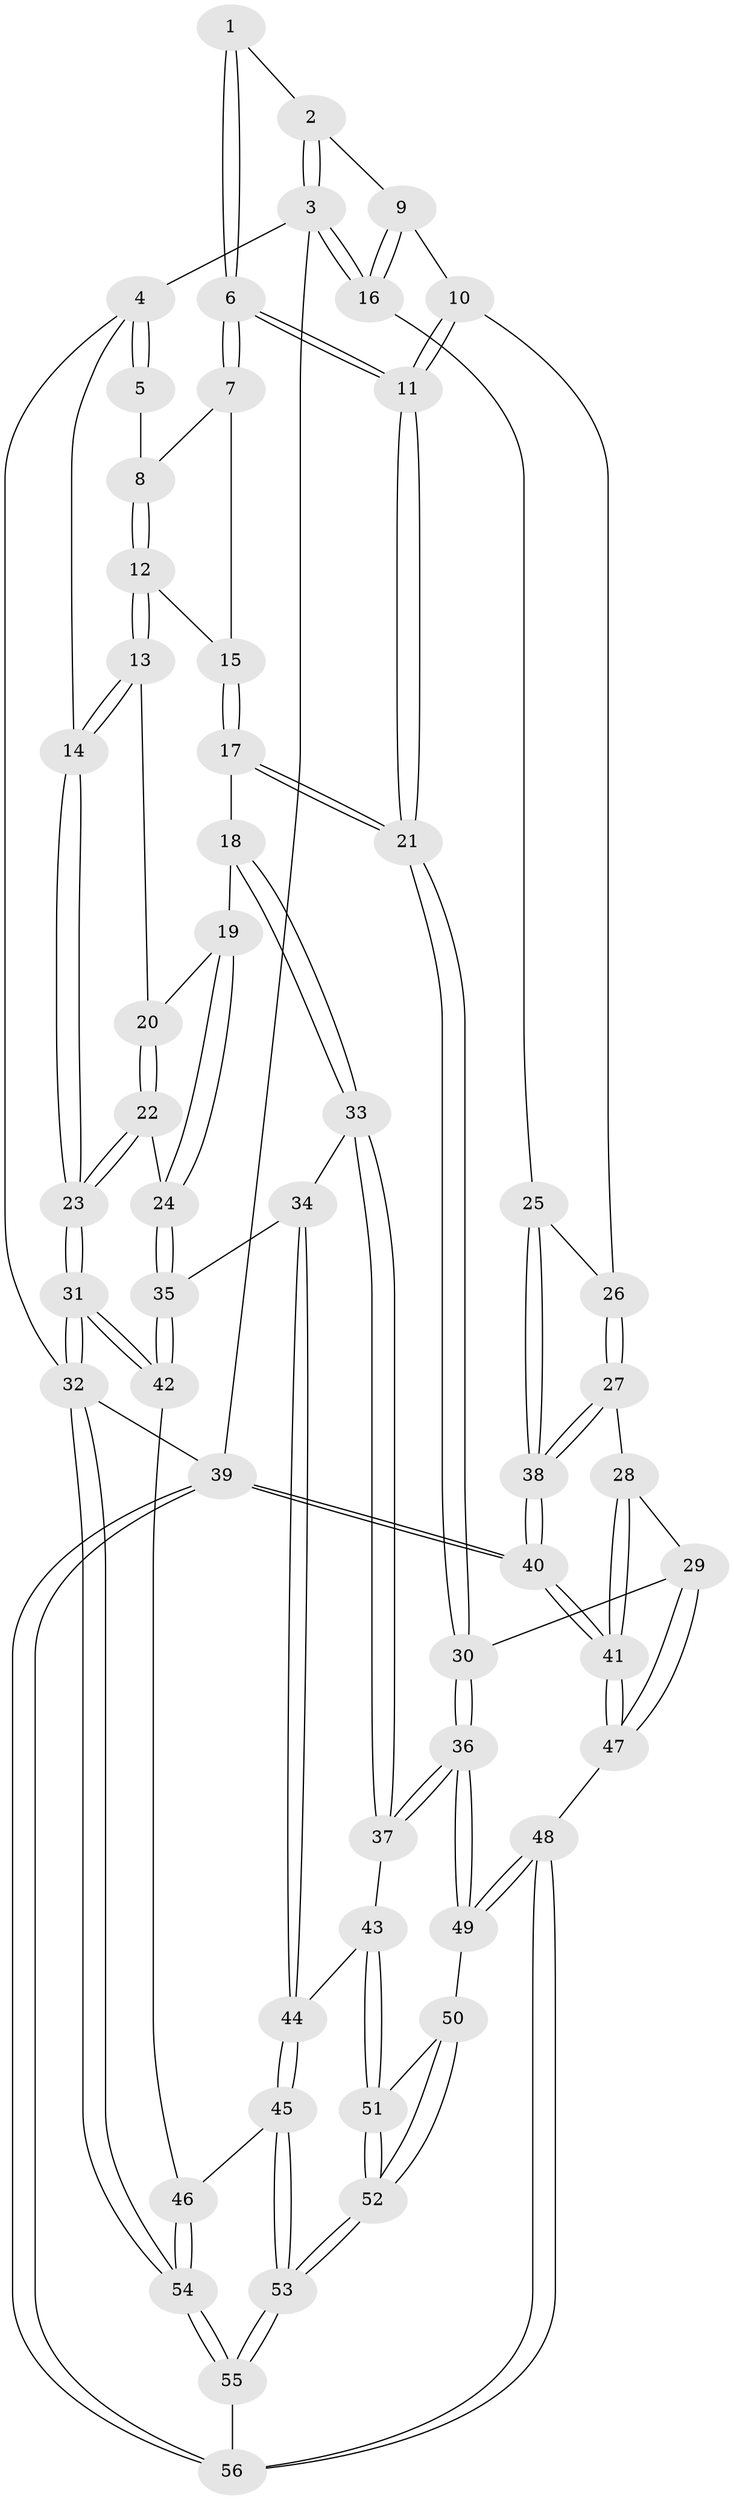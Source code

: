 // Generated by graph-tools (version 1.1) at 2025/03/03/09/25 03:03:16]
// undirected, 56 vertices, 137 edges
graph export_dot {
graph [start="1"]
  node [color=gray90,style=filled];
  1 [pos="+0.5469544816545332+0"];
  2 [pos="+0.6252793042405328+0"];
  3 [pos="+1+0"];
  4 [pos="+0+0"];
  5 [pos="+0.3012138040679877+0"];
  6 [pos="+0.5871362343761916+0.26747747372493863"];
  7 [pos="+0.3912457629480631+0.24957717895454123"];
  8 [pos="+0.31701669373343305+0.1982330295106841"];
  9 [pos="+0.8771883696687741+0.19328982505411962"];
  10 [pos="+0.7393283828486827+0.3397349169929055"];
  11 [pos="+0.6224049920419591+0.34798101244427015"];
  12 [pos="+0.2649478223503338+0.26461780294911724"];
  13 [pos="+0.09920904035622864+0.2932308910381537"];
  14 [pos="+0+0"];
  15 [pos="+0.324858181035305+0.3292437873837319"];
  16 [pos="+1+0.0056682519122534915"];
  17 [pos="+0.35510040873899107+0.4605513958707941"];
  18 [pos="+0.3439938834981074+0.46880774188134844"];
  19 [pos="+0.22402562254619668+0.4189082236417113"];
  20 [pos="+0.11328949861794682+0.32268767881944704"];
  21 [pos="+0.5935768425510993+0.40029102144577355"];
  22 [pos="+0.06485238112129403+0.5763036995225348"];
  23 [pos="+0+0.6116467635877442"];
  24 [pos="+0.09627680992592388+0.588022334378274"];
  25 [pos="+1+0.3569830691735516"];
  26 [pos="+0.8255352304441489+0.39775612816463796"];
  27 [pos="+0.8936496660058797+0.5589182474561764"];
  28 [pos="+0.8804906418038811+0.59605086220834"];
  29 [pos="+0.6333871420087487+0.641842419960475"];
  30 [pos="+0.6298885536698592+0.6406429825372375"];
  31 [pos="+0+0.7001610475096293"];
  32 [pos="+0+1"];
  33 [pos="+0.30740031512647376+0.5943606151677894"];
  34 [pos="+0.29590745342526087+0.6001142273224822"];
  35 [pos="+0.1438079656921532+0.6200535953236944"];
  36 [pos="+0.5533497087553892+0.7159148738469575"];
  37 [pos="+0.3894454108506843+0.6689142689472501"];
  38 [pos="+1+0.46211295994869195"];
  39 [pos="+1+1"];
  40 [pos="+1+1"];
  41 [pos="+1+0.9596204809473619"];
  42 [pos="+0.13587098493198643+0.8077683502317545"];
  43 [pos="+0.33596098359028526+0.7917491018669531"];
  44 [pos="+0.2505700905441583+0.785728570371854"];
  45 [pos="+0.17876079779392323+0.8312456614639696"];
  46 [pos="+0.1434933339541863+0.8190830701360593"];
  47 [pos="+0.7469857488781869+0.753422175428366"];
  48 [pos="+0.6224852359298083+0.9546888771160587"];
  49 [pos="+0.5368541296078048+0.8167595100747728"];
  50 [pos="+0.5042457453100573+0.8316401727970355"];
  51 [pos="+0.3501568263129968+0.8112355779774093"];
  52 [pos="+0.30755888512957846+1"];
  53 [pos="+0.307488813447669+1"];
  54 [pos="+0+1"];
  55 [pos="+0.30567687669802057+1"];
  56 [pos="+0.7450971804653534+1"];
  1 -- 2;
  1 -- 6;
  1 -- 6;
  2 -- 3;
  2 -- 3;
  2 -- 9;
  3 -- 4;
  3 -- 16;
  3 -- 16;
  3 -- 39;
  4 -- 5;
  4 -- 5;
  4 -- 14;
  4 -- 32;
  5 -- 8;
  6 -- 7;
  6 -- 7;
  6 -- 11;
  6 -- 11;
  7 -- 8;
  7 -- 15;
  8 -- 12;
  8 -- 12;
  9 -- 10;
  9 -- 16;
  9 -- 16;
  10 -- 11;
  10 -- 11;
  10 -- 26;
  11 -- 21;
  11 -- 21;
  12 -- 13;
  12 -- 13;
  12 -- 15;
  13 -- 14;
  13 -- 14;
  13 -- 20;
  14 -- 23;
  14 -- 23;
  15 -- 17;
  15 -- 17;
  16 -- 25;
  17 -- 18;
  17 -- 21;
  17 -- 21;
  18 -- 19;
  18 -- 33;
  18 -- 33;
  19 -- 20;
  19 -- 24;
  19 -- 24;
  20 -- 22;
  20 -- 22;
  21 -- 30;
  21 -- 30;
  22 -- 23;
  22 -- 23;
  22 -- 24;
  23 -- 31;
  23 -- 31;
  24 -- 35;
  24 -- 35;
  25 -- 26;
  25 -- 38;
  25 -- 38;
  26 -- 27;
  26 -- 27;
  27 -- 28;
  27 -- 38;
  27 -- 38;
  28 -- 29;
  28 -- 41;
  28 -- 41;
  29 -- 30;
  29 -- 47;
  29 -- 47;
  30 -- 36;
  30 -- 36;
  31 -- 32;
  31 -- 32;
  31 -- 42;
  31 -- 42;
  32 -- 54;
  32 -- 54;
  32 -- 39;
  33 -- 34;
  33 -- 37;
  33 -- 37;
  34 -- 35;
  34 -- 44;
  34 -- 44;
  35 -- 42;
  35 -- 42;
  36 -- 37;
  36 -- 37;
  36 -- 49;
  36 -- 49;
  37 -- 43;
  38 -- 40;
  38 -- 40;
  39 -- 40;
  39 -- 40;
  39 -- 56;
  39 -- 56;
  40 -- 41;
  40 -- 41;
  41 -- 47;
  41 -- 47;
  42 -- 46;
  43 -- 44;
  43 -- 51;
  43 -- 51;
  44 -- 45;
  44 -- 45;
  45 -- 46;
  45 -- 53;
  45 -- 53;
  46 -- 54;
  46 -- 54;
  47 -- 48;
  48 -- 49;
  48 -- 49;
  48 -- 56;
  48 -- 56;
  49 -- 50;
  50 -- 51;
  50 -- 52;
  50 -- 52;
  51 -- 52;
  51 -- 52;
  52 -- 53;
  52 -- 53;
  53 -- 55;
  53 -- 55;
  54 -- 55;
  54 -- 55;
  55 -- 56;
}
